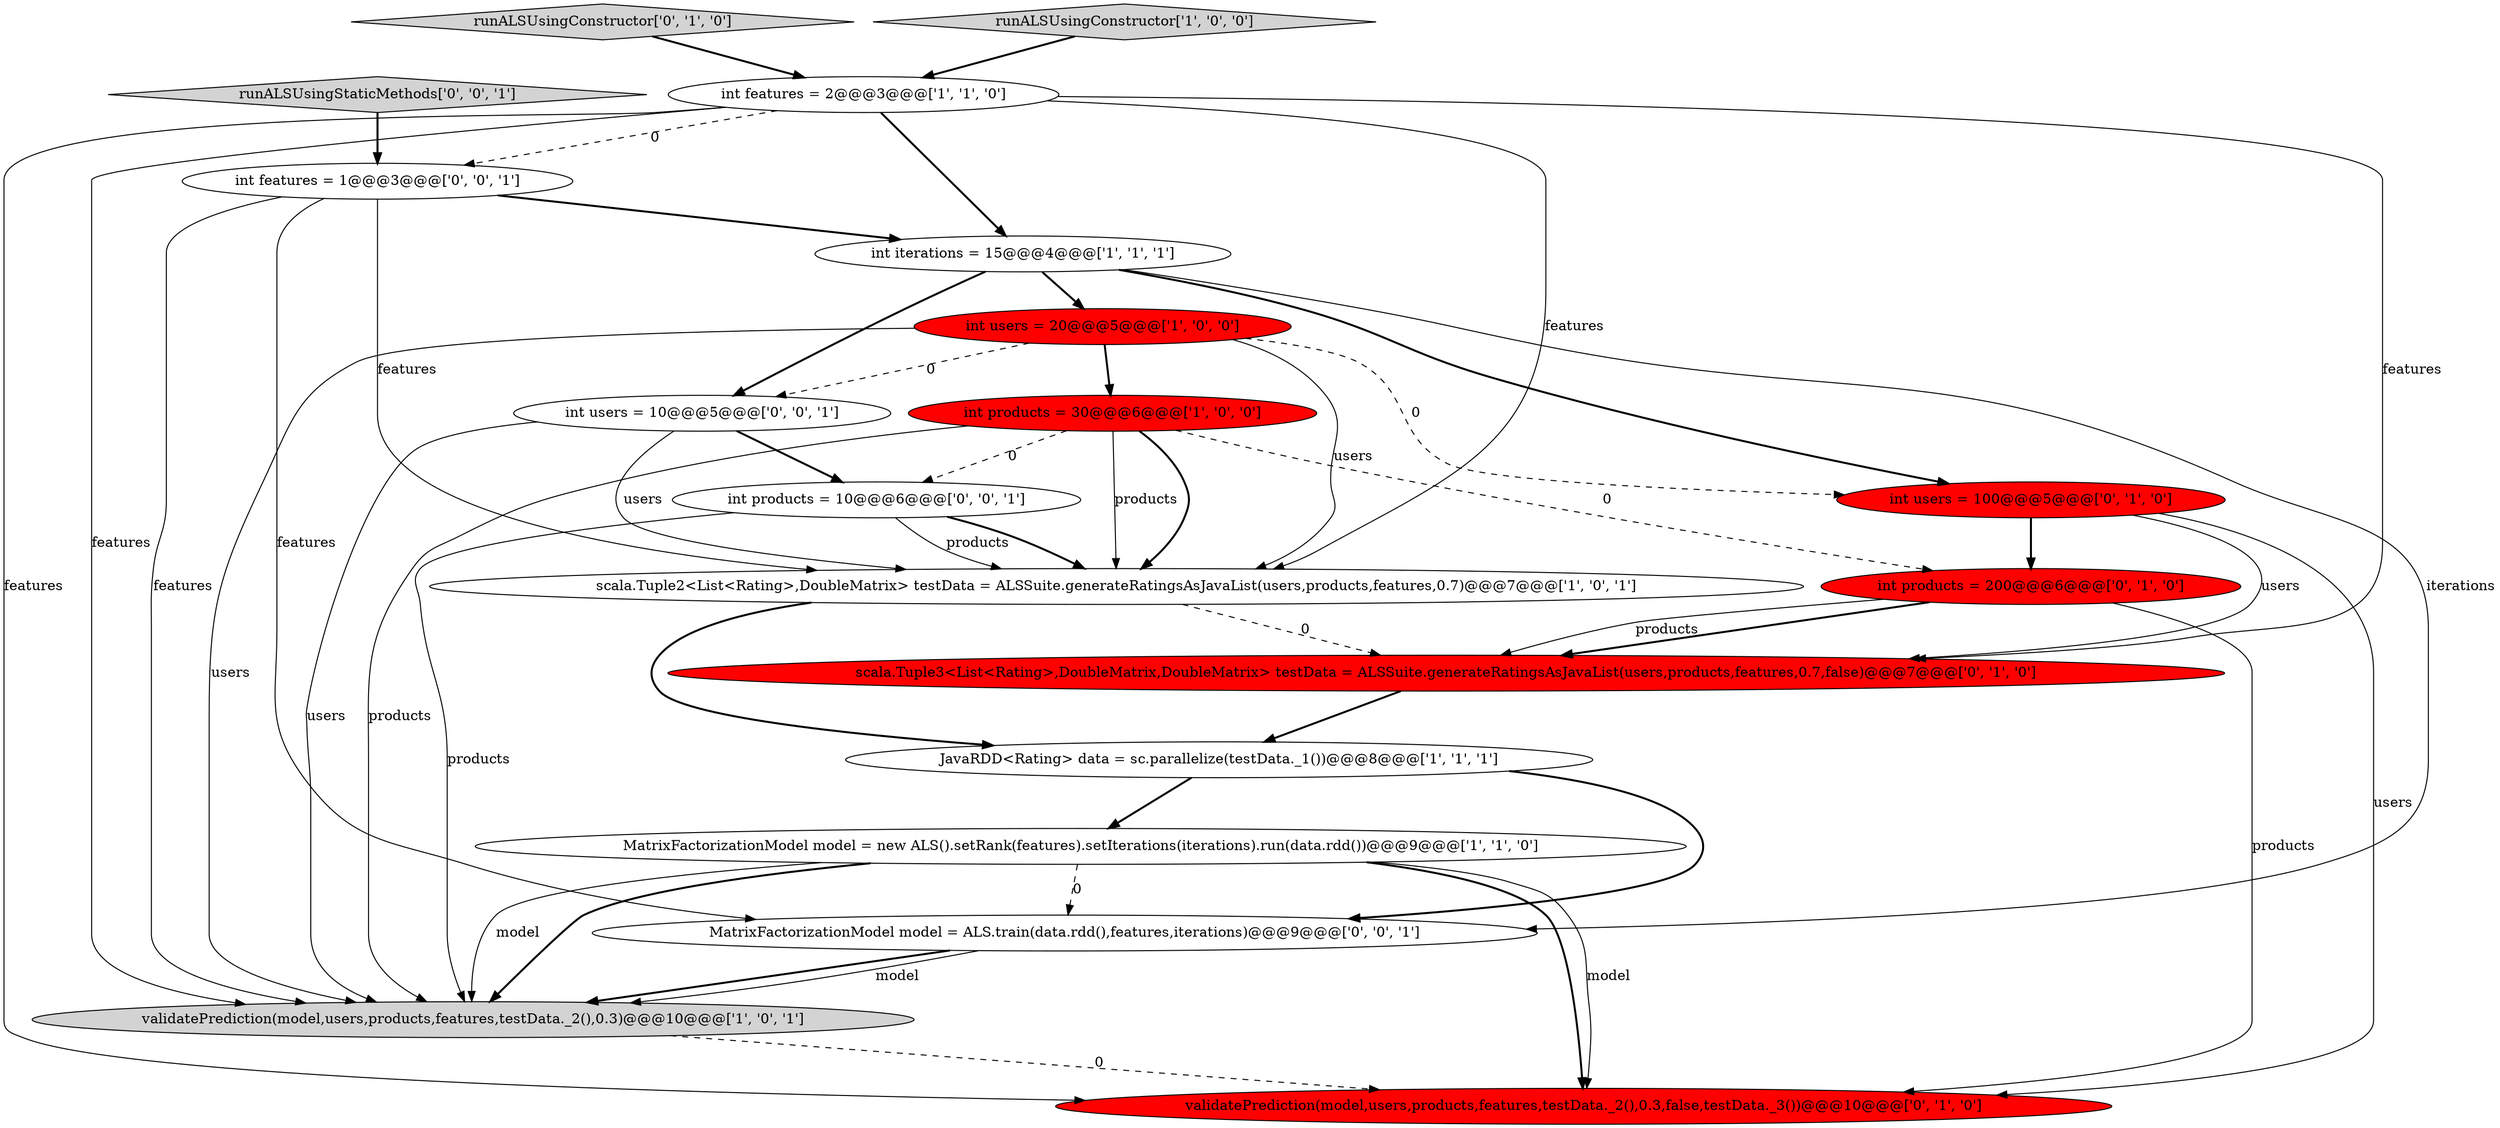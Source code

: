 digraph {
15 [style = filled, label = "int users = 10@@@5@@@['0', '0', '1']", fillcolor = white, shape = ellipse image = "AAA0AAABBB3BBB"];
12 [style = filled, label = "runALSUsingConstructor['0', '1', '0']", fillcolor = lightgray, shape = diamond image = "AAA0AAABBB2BBB"];
3 [style = filled, label = "int features = 2@@@3@@@['1', '1', '0']", fillcolor = white, shape = ellipse image = "AAA0AAABBB1BBB"];
2 [style = filled, label = "int products = 30@@@6@@@['1', '0', '0']", fillcolor = red, shape = ellipse image = "AAA1AAABBB1BBB"];
9 [style = filled, label = "validatePrediction(model,users,products,features,testData._2(),0.3,false,testData._3())@@@10@@@['0', '1', '0']", fillcolor = red, shape = ellipse image = "AAA1AAABBB2BBB"];
14 [style = filled, label = "int products = 10@@@6@@@['0', '0', '1']", fillcolor = white, shape = ellipse image = "AAA0AAABBB3BBB"];
0 [style = filled, label = "MatrixFactorizationModel model = new ALS().setRank(features).setIterations(iterations).run(data.rdd())@@@9@@@['1', '1', '0']", fillcolor = white, shape = ellipse image = "AAA0AAABBB1BBB"];
7 [style = filled, label = "runALSUsingConstructor['1', '0', '0']", fillcolor = lightgray, shape = diamond image = "AAA0AAABBB1BBB"];
4 [style = filled, label = "int iterations = 15@@@4@@@['1', '1', '1']", fillcolor = white, shape = ellipse image = "AAA0AAABBB1BBB"];
13 [style = filled, label = "int products = 200@@@6@@@['0', '1', '0']", fillcolor = red, shape = ellipse image = "AAA1AAABBB2BBB"];
1 [style = filled, label = "scala.Tuple2<List<Rating>,DoubleMatrix> testData = ALSSuite.generateRatingsAsJavaList(users,products,features,0.7)@@@7@@@['1', '0', '1']", fillcolor = white, shape = ellipse image = "AAA0AAABBB1BBB"];
5 [style = filled, label = "JavaRDD<Rating> data = sc.parallelize(testData._1())@@@8@@@['1', '1', '1']", fillcolor = white, shape = ellipse image = "AAA0AAABBB1BBB"];
10 [style = filled, label = "scala.Tuple3<List<Rating>,DoubleMatrix,DoubleMatrix> testData = ALSSuite.generateRatingsAsJavaList(users,products,features,0.7,false)@@@7@@@['0', '1', '0']", fillcolor = red, shape = ellipse image = "AAA1AAABBB2BBB"];
11 [style = filled, label = "int users = 100@@@5@@@['0', '1', '0']", fillcolor = red, shape = ellipse image = "AAA1AAABBB2BBB"];
16 [style = filled, label = "runALSUsingStaticMethods['0', '0', '1']", fillcolor = lightgray, shape = diamond image = "AAA0AAABBB3BBB"];
6 [style = filled, label = "validatePrediction(model,users,products,features,testData._2(),0.3)@@@10@@@['1', '0', '1']", fillcolor = lightgray, shape = ellipse image = "AAA0AAABBB1BBB"];
18 [style = filled, label = "int features = 1@@@3@@@['0', '0', '1']", fillcolor = white, shape = ellipse image = "AAA0AAABBB3BBB"];
8 [style = filled, label = "int users = 20@@@5@@@['1', '0', '0']", fillcolor = red, shape = ellipse image = "AAA1AAABBB1BBB"];
17 [style = filled, label = "MatrixFactorizationModel model = ALS.train(data.rdd(),features,iterations)@@@9@@@['0', '0', '1']", fillcolor = white, shape = ellipse image = "AAA0AAABBB3BBB"];
1->5 [style = bold, label=""];
13->10 [style = bold, label=""];
3->1 [style = solid, label="features"];
0->9 [style = bold, label=""];
16->18 [style = bold, label=""];
18->1 [style = solid, label="features"];
15->14 [style = bold, label=""];
17->6 [style = bold, label=""];
0->6 [style = bold, label=""];
0->9 [style = solid, label="model"];
15->6 [style = solid, label="users"];
2->1 [style = bold, label=""];
2->6 [style = solid, label="products"];
3->18 [style = dashed, label="0"];
8->15 [style = dashed, label="0"];
4->15 [style = bold, label=""];
6->9 [style = dashed, label="0"];
14->1 [style = solid, label="products"];
1->10 [style = dashed, label="0"];
5->17 [style = bold, label=""];
0->17 [style = dashed, label="0"];
3->4 [style = bold, label=""];
0->6 [style = solid, label="model"];
7->3 [style = bold, label=""];
14->1 [style = bold, label=""];
8->1 [style = solid, label="users"];
15->1 [style = solid, label="users"];
18->6 [style = solid, label="features"];
3->6 [style = solid, label="features"];
2->1 [style = solid, label="products"];
10->5 [style = bold, label=""];
18->4 [style = bold, label=""];
2->14 [style = dashed, label="0"];
8->2 [style = bold, label=""];
5->0 [style = bold, label=""];
3->10 [style = solid, label="features"];
18->17 [style = solid, label="features"];
2->13 [style = dashed, label="0"];
13->9 [style = solid, label="products"];
13->10 [style = solid, label="products"];
11->13 [style = bold, label=""];
4->17 [style = solid, label="iterations"];
11->10 [style = solid, label="users"];
17->6 [style = solid, label="model"];
4->8 [style = bold, label=""];
14->6 [style = solid, label="products"];
11->9 [style = solid, label="users"];
12->3 [style = bold, label=""];
3->9 [style = solid, label="features"];
8->6 [style = solid, label="users"];
8->11 [style = dashed, label="0"];
4->11 [style = bold, label=""];
}
